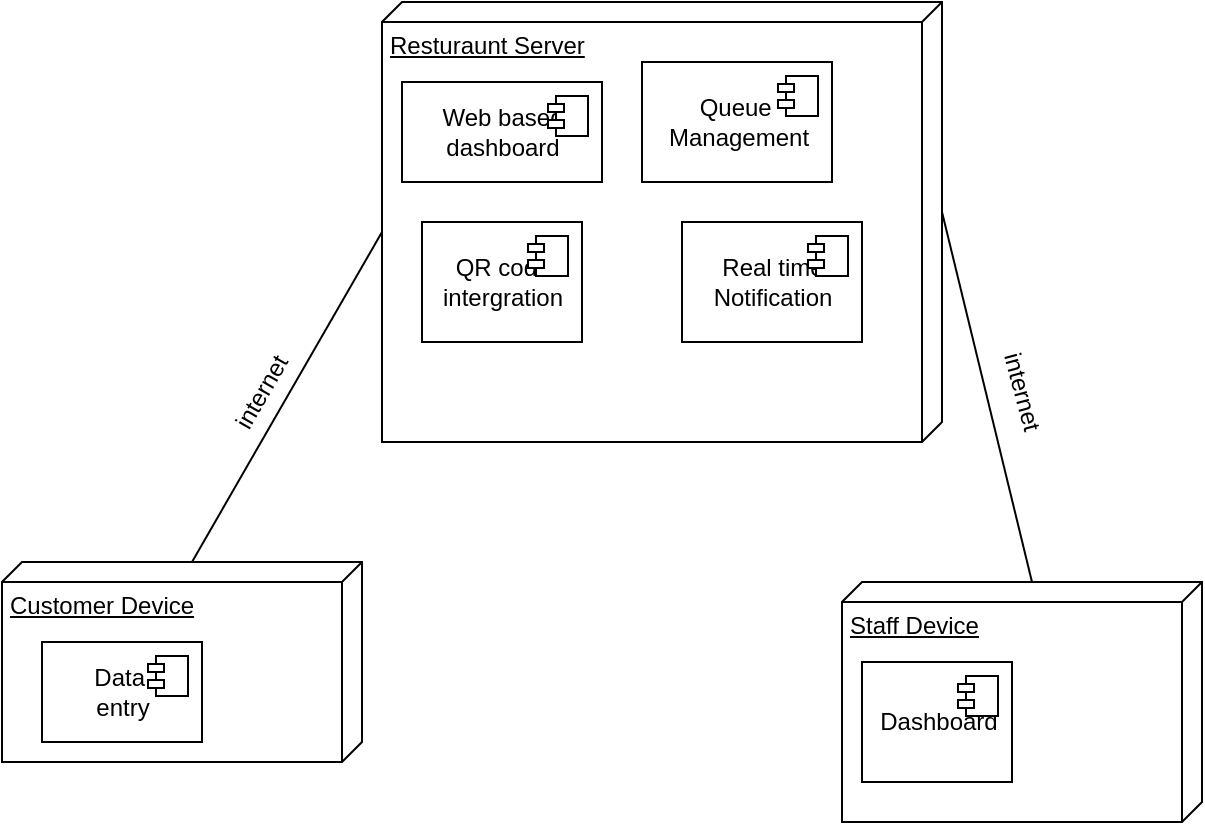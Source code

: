 <mxfile version="20.8.16" type="device"><diagram name="Page-1" id="eA-CzPIY3h1-BBrTl2Ak"><mxGraphModel dx="864" dy="516" grid="1" gridSize="10" guides="1" tooltips="1" connect="1" arrows="1" fold="1" page="1" pageScale="1" pageWidth="850" pageHeight="1100" math="0" shadow="0"><root><mxCell id="0"/><mxCell id="1" parent="0"/><mxCell id="-q7K_V4oqvHcmxL0bVzG-4" value="" style="endArrow=none;html=1;rounded=0;entryX=0;entryY=0;entryDx=115;entryDy=280;entryPerimeter=0;exitX=0;exitY=0;exitDx=0;exitDy=85;exitPerimeter=0;" edge="1" parent="1" source="-q7K_V4oqvHcmxL0bVzG-10" target="-q7K_V4oqvHcmxL0bVzG-8"><mxGeometry width="50" height="50" relative="1" as="geometry"><mxPoint x="125" y="270" as="sourcePoint"/><mxPoint x="240" y="121.94" as="targetPoint"/><Array as="points"/></mxGeometry></mxCell><mxCell id="-q7K_V4oqvHcmxL0bVzG-5" value="" style="endArrow=none;html=1;rounded=0;entryX=0;entryY=0;entryDx=105;entryDy=0;entryPerimeter=0;exitX=0;exitY=0;exitDx=0;exitDy=85;exitPerimeter=0;" edge="1" parent="1" source="-q7K_V4oqvHcmxL0bVzG-11" target="-q7K_V4oqvHcmxL0bVzG-8"><mxGeometry width="50" height="50" relative="1" as="geometry"><mxPoint x="545" y="270" as="sourcePoint"/><mxPoint x="430" y="135" as="targetPoint"/></mxGeometry></mxCell><mxCell id="-q7K_V4oqvHcmxL0bVzG-6" value="internet" style="text;html=1;strokeColor=none;fillColor=none;align=center;verticalAlign=middle;whiteSpace=wrap;rounded=0;rotation=75;" vertex="1" parent="1"><mxGeometry x="520" y="190" width="60" height="30" as="geometry"/></mxCell><mxCell id="-q7K_V4oqvHcmxL0bVzG-7" value="internet" style="text;html=1;strokeColor=none;fillColor=none;align=center;verticalAlign=middle;whiteSpace=wrap;rounded=0;rotation=-60;" vertex="1" parent="1"><mxGeometry x="140" y="190" width="60" height="30" as="geometry"/></mxCell><mxCell id="-q7K_V4oqvHcmxL0bVzG-8" value="Resturaunt Server" style="verticalAlign=top;align=left;spacingTop=8;spacingLeft=2;spacingRight=12;shape=cube;size=10;direction=south;fontStyle=4;html=1;" vertex="1" parent="1"><mxGeometry x="230" y="10" width="280" height="220" as="geometry"/></mxCell><mxCell id="-q7K_V4oqvHcmxL0bVzG-10" value="Customer Device" style="verticalAlign=top;align=left;spacingTop=8;spacingLeft=2;spacingRight=12;shape=cube;size=10;direction=south;fontStyle=4;html=1;" vertex="1" parent="1"><mxGeometry x="40" y="290" width="180" height="100" as="geometry"/></mxCell><mxCell id="-q7K_V4oqvHcmxL0bVzG-11" value="Staff Device" style="verticalAlign=top;align=left;spacingTop=8;spacingLeft=2;spacingRight=12;shape=cube;size=10;direction=south;fontStyle=4;html=1;" vertex="1" parent="1"><mxGeometry x="460" y="300" width="180" height="120" as="geometry"/></mxCell><mxCell id="-q7K_V4oqvHcmxL0bVzG-14" value="Web based&lt;br&gt;dashboard" style="html=1;dropTarget=0;" vertex="1" parent="1"><mxGeometry x="240" y="50" width="100" height="50" as="geometry"/></mxCell><mxCell id="-q7K_V4oqvHcmxL0bVzG-15" value="" style="shape=module;jettyWidth=8;jettyHeight=4;" vertex="1" parent="-q7K_V4oqvHcmxL0bVzG-14"><mxGeometry x="1" width="20" height="20" relative="1" as="geometry"><mxPoint x="-27" y="7" as="offset"/></mxGeometry></mxCell><mxCell id="-q7K_V4oqvHcmxL0bVzG-16" value="QR code&lt;br&gt;intergration" style="html=1;dropTarget=0;" vertex="1" parent="1"><mxGeometry x="250" y="120" width="80" height="60" as="geometry"/></mxCell><mxCell id="-q7K_V4oqvHcmxL0bVzG-17" value="" style="shape=module;jettyWidth=8;jettyHeight=4;" vertex="1" parent="-q7K_V4oqvHcmxL0bVzG-16"><mxGeometry x="1" width="20" height="20" relative="1" as="geometry"><mxPoint x="-27" y="7" as="offset"/></mxGeometry></mxCell><mxCell id="-q7K_V4oqvHcmxL0bVzG-18" value="Real time&lt;br&gt;Notification" style="html=1;dropTarget=0;" vertex="1" parent="1"><mxGeometry x="380" y="120" width="90" height="60" as="geometry"/></mxCell><mxCell id="-q7K_V4oqvHcmxL0bVzG-19" value="" style="shape=module;jettyWidth=8;jettyHeight=4;" vertex="1" parent="-q7K_V4oqvHcmxL0bVzG-18"><mxGeometry x="1" width="20" height="20" relative="1" as="geometry"><mxPoint x="-27" y="7" as="offset"/></mxGeometry></mxCell><mxCell id="-q7K_V4oqvHcmxL0bVzG-20" value="Queue&amp;nbsp;&lt;br&gt;Management" style="html=1;dropTarget=0;" vertex="1" parent="1"><mxGeometry x="360" y="40" width="95" height="60" as="geometry"/></mxCell><mxCell id="-q7K_V4oqvHcmxL0bVzG-21" value="" style="shape=module;jettyWidth=8;jettyHeight=4;" vertex="1" parent="-q7K_V4oqvHcmxL0bVzG-20"><mxGeometry x="1" width="20" height="20" relative="1" as="geometry"><mxPoint x="-27" y="7" as="offset"/></mxGeometry></mxCell><mxCell id="-q7K_V4oqvHcmxL0bVzG-22" value="Data&amp;nbsp;&lt;br&gt;entry" style="html=1;dropTarget=0;" vertex="1" parent="1"><mxGeometry x="60" y="330" width="80" height="50" as="geometry"/></mxCell><mxCell id="-q7K_V4oqvHcmxL0bVzG-23" value="" style="shape=module;jettyWidth=8;jettyHeight=4;" vertex="1" parent="-q7K_V4oqvHcmxL0bVzG-22"><mxGeometry x="1" width="20" height="20" relative="1" as="geometry"><mxPoint x="-27" y="7" as="offset"/></mxGeometry></mxCell><mxCell id="-q7K_V4oqvHcmxL0bVzG-24" value="Dashboard" style="html=1;dropTarget=0;" vertex="1" parent="1"><mxGeometry x="470" y="340" width="75" height="60" as="geometry"/></mxCell><mxCell id="-q7K_V4oqvHcmxL0bVzG-25" value="" style="shape=module;jettyWidth=8;jettyHeight=4;" vertex="1" parent="-q7K_V4oqvHcmxL0bVzG-24"><mxGeometry x="1" width="20" height="20" relative="1" as="geometry"><mxPoint x="-27" y="7" as="offset"/></mxGeometry></mxCell></root></mxGraphModel></diagram></mxfile>